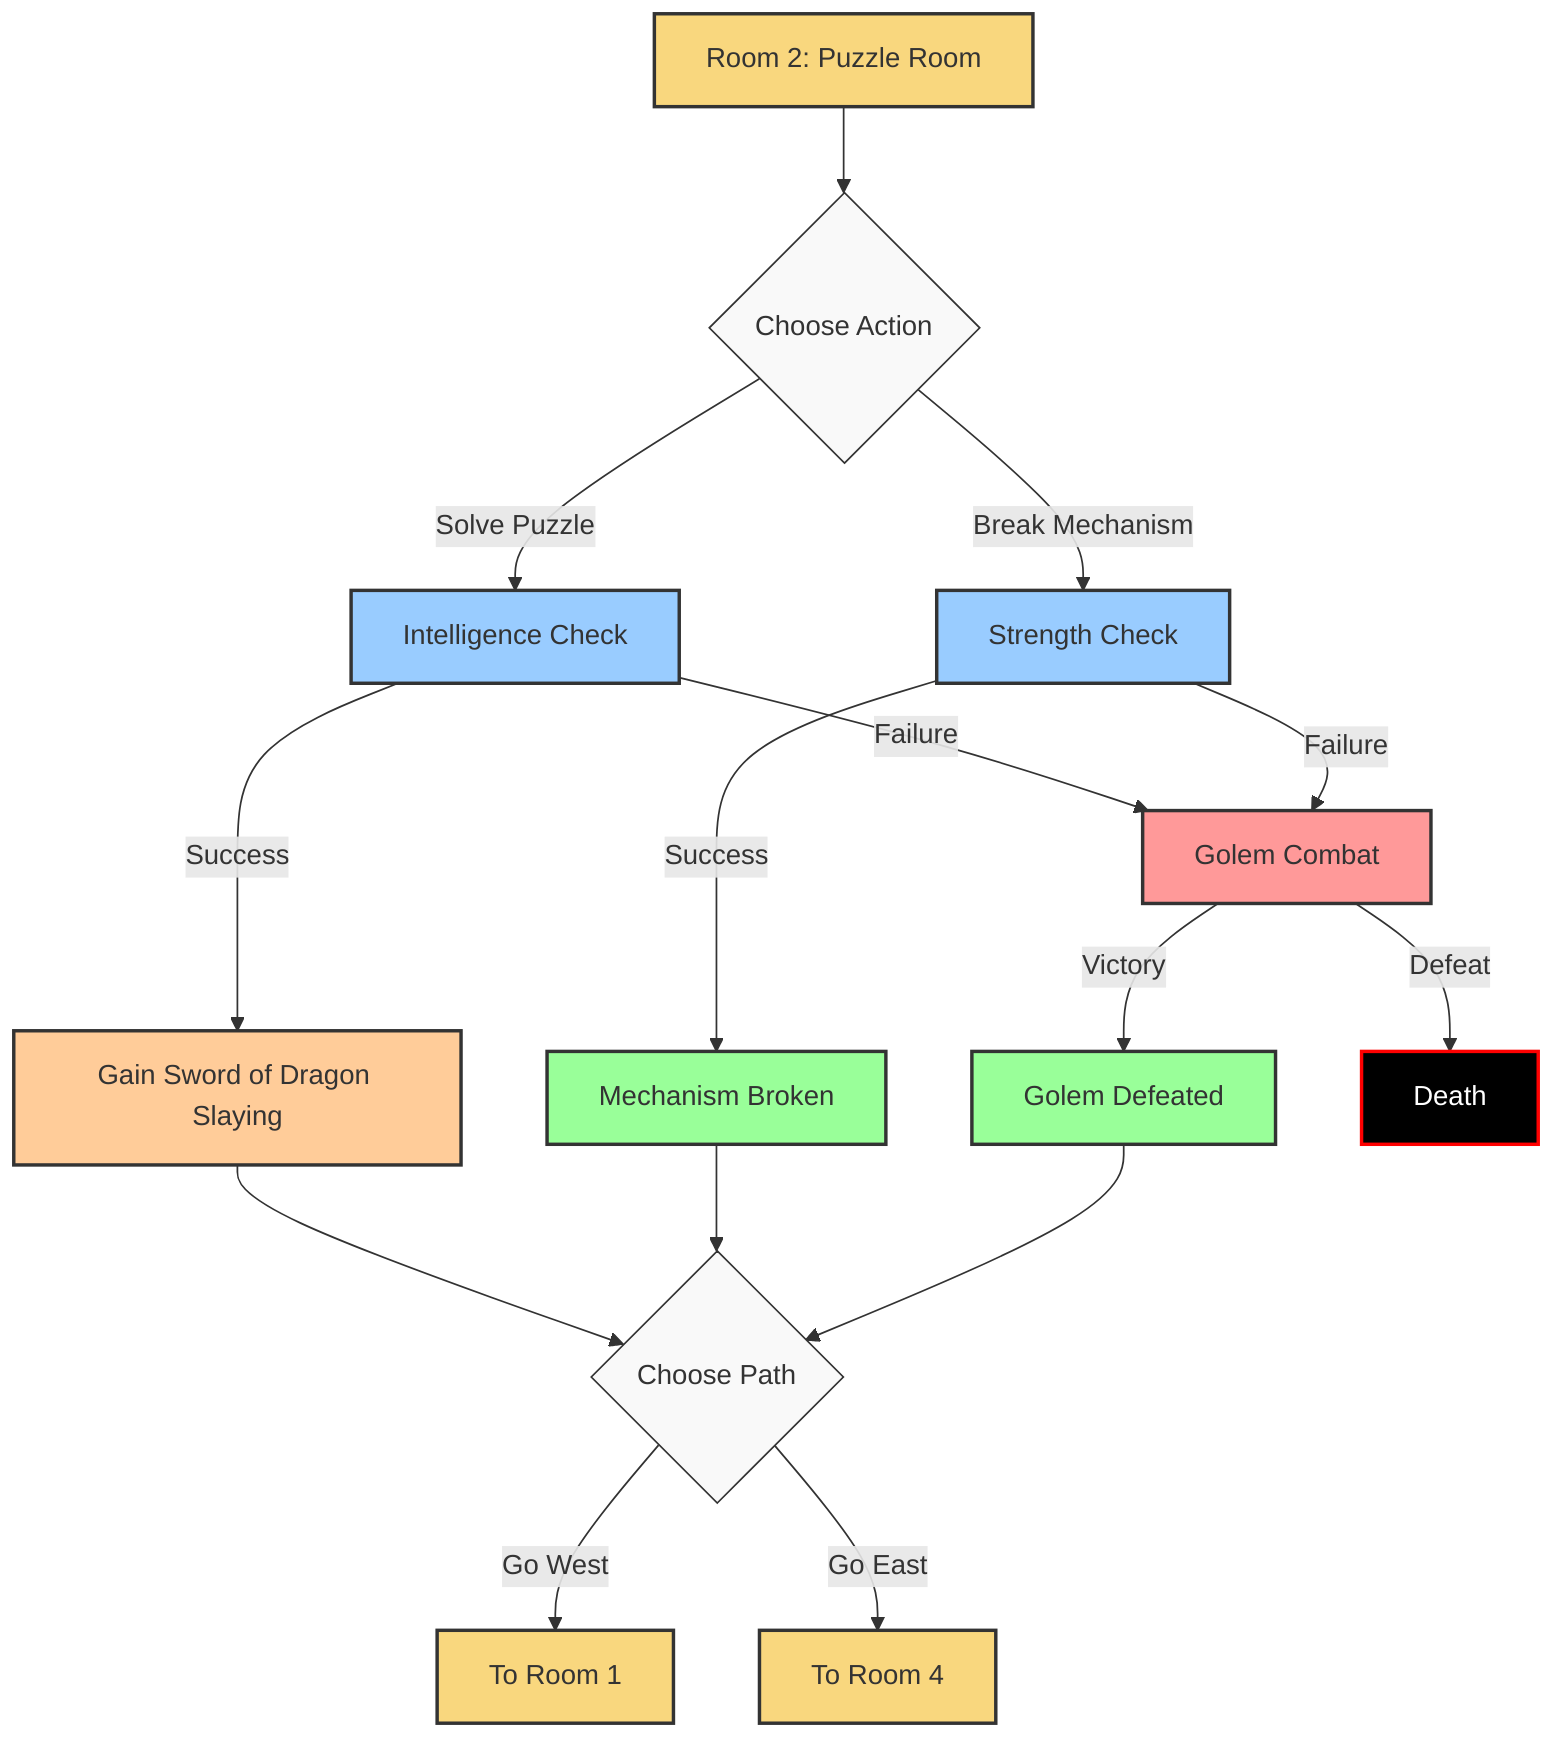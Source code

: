 graph TD
    %% Define node styles
    classDef room fill:#f9d77e,stroke:#333,stroke-width:2px
    classDef choice fill:#f9f9f9,stroke:#333,stroke-width:1px
    classDef outcome fill:#99ff99,stroke:#333,stroke-width:2px
    classDef combat fill:#ff9999,stroke:#333,stroke-width:2px
    classDef death fill:#000000,color:#ffffff,stroke:#ff0000,stroke-width:2px
    classDef check fill:#99ccff,stroke:#333,stroke-width:2px
    classDef item fill:#ffcc99,stroke:#333,stroke-width:2px
    
    %% Room 2 Entry Point
    R2[Room 2: Puzzle Room]
    
    %% Initial choices
    R2 --> C1{Choose Action}
    C1 -->|"Solve Puzzle"| CH1[Intelligence Check]
    C1 -->|"Break Mechanism"| CH2[Strength Check]
    
    %% Solve puzzle path
    CH1 -->|"Success"| I1[Gain Sword of Dragon Slaying]
    CH1 -->|"Failure"| CO1[Golem Combat]
    
    %% Break mechanism path
    CH2 -->|"Success"| O1[Mechanism Broken]
    CH2 -->|"Failure"| CO1
    
    %% Combat path
    CO1 -->|"Victory"| O2[Golem Defeated]
    CO1 -->|"Defeat"| D1[Death]
    
    %% Outcomes lead to movement choices
    I1 --> M1{Choose Path}
    O1 --> M1
    O2 --> M1
    
    %% Movement options
    M1 -->|"Go West"| R1[To Room 1]
    M1 -->|"Go East"| R4[To Room 4]
    
    %% Apply styles
    class R1,R2,R3,R4 room
    class C1,M1 choice
    class O1,O2 outcome
    class CO1 combat
    class D1 death
    class CH1,CH2 check
    class I1 item